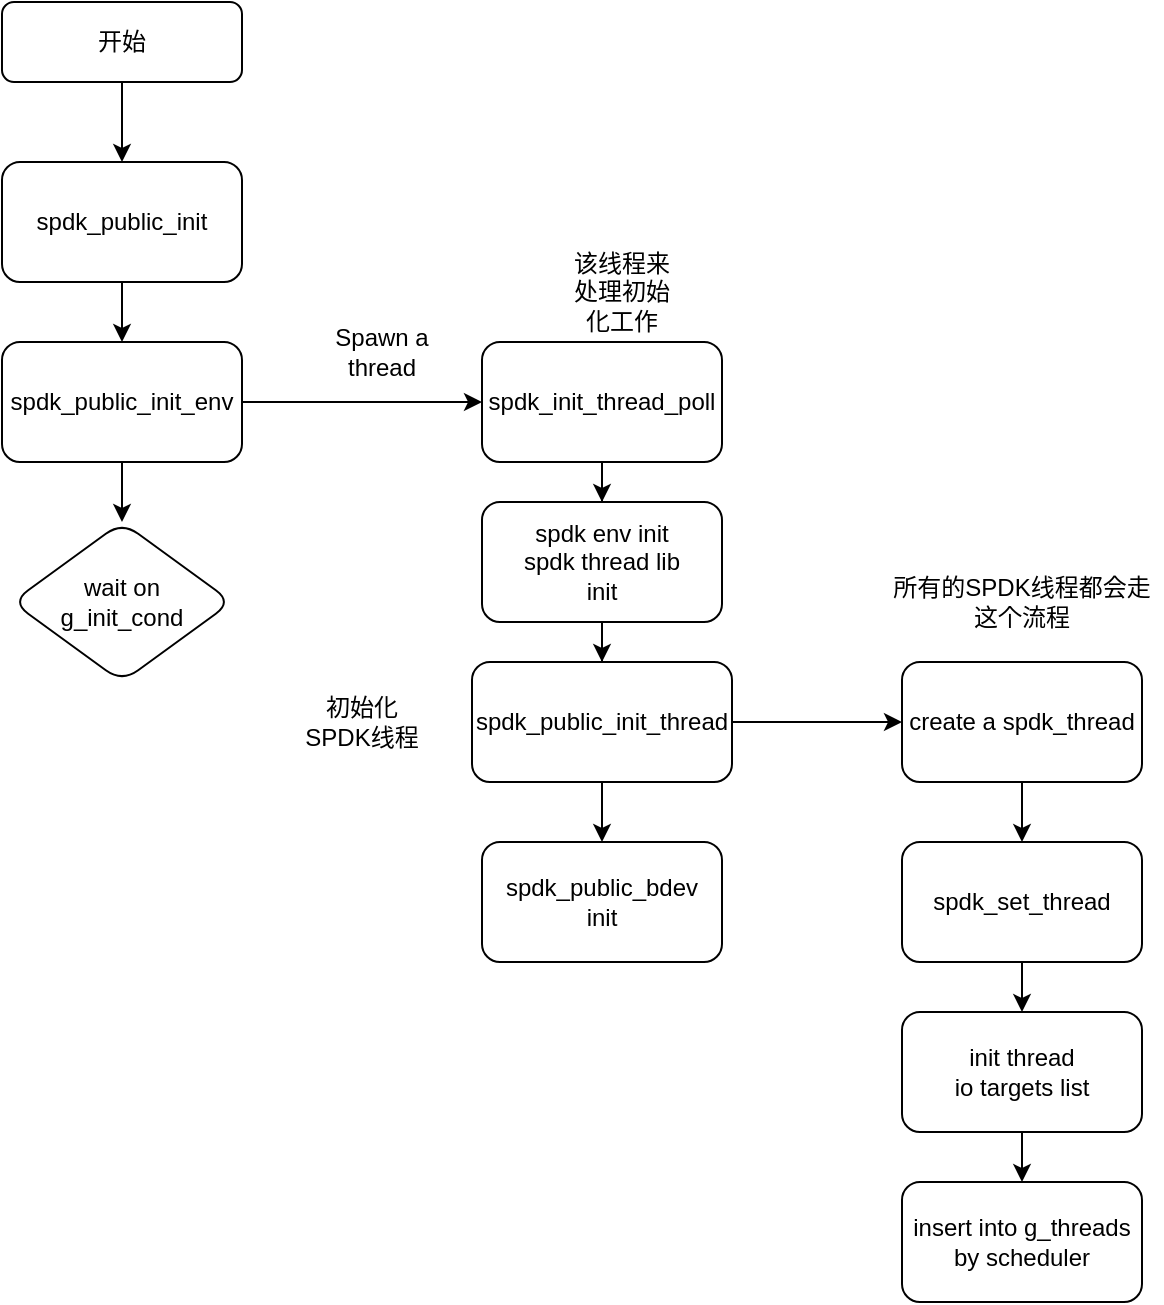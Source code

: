 <mxfile version="21.3.6" type="github">
  <diagram id="C5RBs43oDa-KdzZeNtuy" name="Page-1">
    <mxGraphModel dx="1050" dy="541" grid="1" gridSize="10" guides="1" tooltips="1" connect="1" arrows="1" fold="1" page="1" pageScale="1" pageWidth="827" pageHeight="1169" math="0" shadow="0">
      <root>
        <mxCell id="WIyWlLk6GJQsqaUBKTNV-0" />
        <mxCell id="WIyWlLk6GJQsqaUBKTNV-1" parent="WIyWlLk6GJQsqaUBKTNV-0" />
        <mxCell id="iAqt3-FBgXSzbzAGJiQt-1" value="" style="edgeStyle=orthogonalEdgeStyle;rounded=0;orthogonalLoop=1;jettySize=auto;html=1;" edge="1" parent="WIyWlLk6GJQsqaUBKTNV-1" source="WIyWlLk6GJQsqaUBKTNV-3" target="iAqt3-FBgXSzbzAGJiQt-0">
          <mxGeometry relative="1" as="geometry" />
        </mxCell>
        <mxCell id="WIyWlLk6GJQsqaUBKTNV-3" value="开始" style="rounded=1;whiteSpace=wrap;html=1;fontSize=12;glass=0;strokeWidth=1;shadow=0;" parent="WIyWlLk6GJQsqaUBKTNV-1" vertex="1">
          <mxGeometry x="160" y="80" width="120" height="40" as="geometry" />
        </mxCell>
        <mxCell id="iAqt3-FBgXSzbzAGJiQt-3" value="" style="edgeStyle=orthogonalEdgeStyle;rounded=0;orthogonalLoop=1;jettySize=auto;html=1;" edge="1" parent="WIyWlLk6GJQsqaUBKTNV-1" source="iAqt3-FBgXSzbzAGJiQt-0" target="iAqt3-FBgXSzbzAGJiQt-2">
          <mxGeometry relative="1" as="geometry" />
        </mxCell>
        <mxCell id="iAqt3-FBgXSzbzAGJiQt-0" value="spdk_public_init" style="rounded=1;whiteSpace=wrap;html=1;glass=0;strokeWidth=1;shadow=0;" vertex="1" parent="WIyWlLk6GJQsqaUBKTNV-1">
          <mxGeometry x="160" y="160" width="120" height="60" as="geometry" />
        </mxCell>
        <mxCell id="iAqt3-FBgXSzbzAGJiQt-5" value="" style="edgeStyle=orthogonalEdgeStyle;rounded=0;orthogonalLoop=1;jettySize=auto;html=1;" edge="1" parent="WIyWlLk6GJQsqaUBKTNV-1" source="iAqt3-FBgXSzbzAGJiQt-2" target="iAqt3-FBgXSzbzAGJiQt-4">
          <mxGeometry relative="1" as="geometry" />
        </mxCell>
        <mxCell id="iAqt3-FBgXSzbzAGJiQt-9" value="" style="edgeStyle=orthogonalEdgeStyle;rounded=0;orthogonalLoop=1;jettySize=auto;html=1;" edge="1" parent="WIyWlLk6GJQsqaUBKTNV-1" source="iAqt3-FBgXSzbzAGJiQt-2" target="iAqt3-FBgXSzbzAGJiQt-8">
          <mxGeometry relative="1" as="geometry" />
        </mxCell>
        <mxCell id="iAqt3-FBgXSzbzAGJiQt-2" value="spdk_public_init_env" style="rounded=1;whiteSpace=wrap;html=1;glass=0;strokeWidth=1;shadow=0;" vertex="1" parent="WIyWlLk6GJQsqaUBKTNV-1">
          <mxGeometry x="160" y="250" width="120" height="60" as="geometry" />
        </mxCell>
        <mxCell id="iAqt3-FBgXSzbzAGJiQt-11" value="" style="edgeStyle=orthogonalEdgeStyle;rounded=0;orthogonalLoop=1;jettySize=auto;html=1;" edge="1" parent="WIyWlLk6GJQsqaUBKTNV-1" source="iAqt3-FBgXSzbzAGJiQt-4" target="iAqt3-FBgXSzbzAGJiQt-10">
          <mxGeometry relative="1" as="geometry" />
        </mxCell>
        <mxCell id="iAqt3-FBgXSzbzAGJiQt-4" value="spdk_init_thread_poll" style="whiteSpace=wrap;html=1;rounded=1;glass=0;strokeWidth=1;shadow=0;" vertex="1" parent="WIyWlLk6GJQsqaUBKTNV-1">
          <mxGeometry x="400" y="250" width="120" height="60" as="geometry" />
        </mxCell>
        <mxCell id="iAqt3-FBgXSzbzAGJiQt-6" value="Spawn a thread" style="text;strokeColor=none;align=center;fillColor=none;html=1;verticalAlign=middle;whiteSpace=wrap;rounded=0;" vertex="1" parent="WIyWlLk6GJQsqaUBKTNV-1">
          <mxGeometry x="320" y="240" width="60" height="30" as="geometry" />
        </mxCell>
        <mxCell id="iAqt3-FBgXSzbzAGJiQt-7" value="该线程来处理初始化工作" style="text;strokeColor=none;align=center;fillColor=none;html=1;verticalAlign=middle;whiteSpace=wrap;rounded=0;" vertex="1" parent="WIyWlLk6GJQsqaUBKTNV-1">
          <mxGeometry x="440" y="210" width="60" height="30" as="geometry" />
        </mxCell>
        <mxCell id="iAqt3-FBgXSzbzAGJiQt-8" value="wait on&lt;br&gt;g_init_cond" style="rhombus;whiteSpace=wrap;html=1;rounded=1;glass=0;strokeWidth=1;shadow=0;" vertex="1" parent="WIyWlLk6GJQsqaUBKTNV-1">
          <mxGeometry x="165" y="340" width="110" height="80" as="geometry" />
        </mxCell>
        <mxCell id="iAqt3-FBgXSzbzAGJiQt-13" value="" style="edgeStyle=orthogonalEdgeStyle;rounded=0;orthogonalLoop=1;jettySize=auto;html=1;" edge="1" parent="WIyWlLk6GJQsqaUBKTNV-1" source="iAqt3-FBgXSzbzAGJiQt-10" target="iAqt3-FBgXSzbzAGJiQt-12">
          <mxGeometry relative="1" as="geometry" />
        </mxCell>
        <mxCell id="iAqt3-FBgXSzbzAGJiQt-10" value="spdk env init&lt;br&gt;spdk thread lib&lt;br&gt;init" style="rounded=1;whiteSpace=wrap;html=1;glass=0;strokeWidth=1;shadow=0;" vertex="1" parent="WIyWlLk6GJQsqaUBKTNV-1">
          <mxGeometry x="400" y="330" width="120" height="60" as="geometry" />
        </mxCell>
        <mxCell id="iAqt3-FBgXSzbzAGJiQt-17" value="" style="edgeStyle=orthogonalEdgeStyle;rounded=0;orthogonalLoop=1;jettySize=auto;html=1;" edge="1" parent="WIyWlLk6GJQsqaUBKTNV-1" source="iAqt3-FBgXSzbzAGJiQt-12" target="iAqt3-FBgXSzbzAGJiQt-16">
          <mxGeometry relative="1" as="geometry" />
        </mxCell>
        <mxCell id="iAqt3-FBgXSzbzAGJiQt-26" value="" style="edgeStyle=orthogonalEdgeStyle;rounded=0;orthogonalLoop=1;jettySize=auto;html=1;" edge="1" parent="WIyWlLk6GJQsqaUBKTNV-1" source="iAqt3-FBgXSzbzAGJiQt-12" target="iAqt3-FBgXSzbzAGJiQt-25">
          <mxGeometry relative="1" as="geometry" />
        </mxCell>
        <mxCell id="iAqt3-FBgXSzbzAGJiQt-12" value="spdk_public_init_thread" style="whiteSpace=wrap;html=1;rounded=1;glass=0;strokeWidth=1;shadow=0;" vertex="1" parent="WIyWlLk6GJQsqaUBKTNV-1">
          <mxGeometry x="395" y="410" width="130" height="60" as="geometry" />
        </mxCell>
        <mxCell id="iAqt3-FBgXSzbzAGJiQt-14" value="初始化SPDK线程" style="text;strokeColor=none;align=center;fillColor=none;html=1;verticalAlign=middle;whiteSpace=wrap;rounded=0;" vertex="1" parent="WIyWlLk6GJQsqaUBKTNV-1">
          <mxGeometry x="310" y="425" width="60" height="30" as="geometry" />
        </mxCell>
        <mxCell id="iAqt3-FBgXSzbzAGJiQt-19" value="" style="edgeStyle=orthogonalEdgeStyle;rounded=0;orthogonalLoop=1;jettySize=auto;html=1;" edge="1" parent="WIyWlLk6GJQsqaUBKTNV-1" source="iAqt3-FBgXSzbzAGJiQt-16" target="iAqt3-FBgXSzbzAGJiQt-18">
          <mxGeometry relative="1" as="geometry" />
        </mxCell>
        <mxCell id="iAqt3-FBgXSzbzAGJiQt-16" value="create a spdk_thread" style="whiteSpace=wrap;html=1;rounded=1;glass=0;strokeWidth=1;shadow=0;" vertex="1" parent="WIyWlLk6GJQsqaUBKTNV-1">
          <mxGeometry x="610" y="410" width="120" height="60" as="geometry" />
        </mxCell>
        <mxCell id="iAqt3-FBgXSzbzAGJiQt-21" value="" style="edgeStyle=orthogonalEdgeStyle;rounded=0;orthogonalLoop=1;jettySize=auto;html=1;" edge="1" parent="WIyWlLk6GJQsqaUBKTNV-1" source="iAqt3-FBgXSzbzAGJiQt-18" target="iAqt3-FBgXSzbzAGJiQt-20">
          <mxGeometry relative="1" as="geometry" />
        </mxCell>
        <mxCell id="iAqt3-FBgXSzbzAGJiQt-18" value="spdk_set_thread" style="whiteSpace=wrap;html=1;rounded=1;glass=0;strokeWidth=1;shadow=0;" vertex="1" parent="WIyWlLk6GJQsqaUBKTNV-1">
          <mxGeometry x="610" y="500" width="120" height="60" as="geometry" />
        </mxCell>
        <mxCell id="iAqt3-FBgXSzbzAGJiQt-23" value="" style="edgeStyle=orthogonalEdgeStyle;rounded=0;orthogonalLoop=1;jettySize=auto;html=1;" edge="1" parent="WIyWlLk6GJQsqaUBKTNV-1" source="iAqt3-FBgXSzbzAGJiQt-20" target="iAqt3-FBgXSzbzAGJiQt-22">
          <mxGeometry relative="1" as="geometry" />
        </mxCell>
        <mxCell id="iAqt3-FBgXSzbzAGJiQt-20" value="init thread&lt;br&gt;io targets list" style="whiteSpace=wrap;html=1;rounded=1;glass=0;strokeWidth=1;shadow=0;" vertex="1" parent="WIyWlLk6GJQsqaUBKTNV-1">
          <mxGeometry x="610" y="585" width="120" height="60" as="geometry" />
        </mxCell>
        <mxCell id="iAqt3-FBgXSzbzAGJiQt-22" value="insert into g_threads&lt;br&gt;by scheduler" style="rounded=1;whiteSpace=wrap;html=1;glass=0;strokeWidth=1;shadow=0;" vertex="1" parent="WIyWlLk6GJQsqaUBKTNV-1">
          <mxGeometry x="610" y="670" width="120" height="60" as="geometry" />
        </mxCell>
        <mxCell id="iAqt3-FBgXSzbzAGJiQt-24" value="所有的SPDK线程都会走这个流程" style="text;strokeColor=none;align=center;fillColor=none;html=1;verticalAlign=middle;whiteSpace=wrap;rounded=0;" vertex="1" parent="WIyWlLk6GJQsqaUBKTNV-1">
          <mxGeometry x="600" y="365" width="140" height="30" as="geometry" />
        </mxCell>
        <mxCell id="iAqt3-FBgXSzbzAGJiQt-25" value="spdk_public_bdev&lt;br&gt;init" style="whiteSpace=wrap;html=1;rounded=1;glass=0;strokeWidth=1;shadow=0;" vertex="1" parent="WIyWlLk6GJQsqaUBKTNV-1">
          <mxGeometry x="400" y="500" width="120" height="60" as="geometry" />
        </mxCell>
      </root>
    </mxGraphModel>
  </diagram>
</mxfile>
